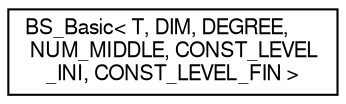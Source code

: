 digraph "Graphical Class Hierarchy"
{
  edge [fontname="FreeSans",fontsize="10",labelfontname="FreeSans",labelfontsize="10"];
  node [fontname="FreeSans",fontsize="10",shape=record];
  rankdir="LR";
  Node1 [label="BS_Basic\< T, DIM, DEGREE,\l NUM_MIDDLE, CONST_LEVEL\l_INI, CONST_LEVEL_FIN \>",height=0.2,width=0.4,color="black", fillcolor="white", style="filled",URL="$d9/da0/class_b_s___basic.html"];
}
